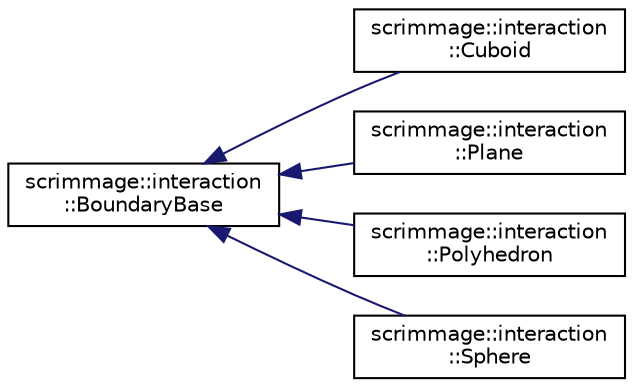 digraph "Graphical Class Hierarchy"
{
 // LATEX_PDF_SIZE
  edge [fontname="Helvetica",fontsize="10",labelfontname="Helvetica",labelfontsize="10"];
  node [fontname="Helvetica",fontsize="10",shape=record];
  rankdir="LR";
  Node0 [label="scrimmage::interaction\l::BoundaryBase",height=0.2,width=0.4,color="black", fillcolor="white", style="filled",URL="$classscrimmage_1_1interaction_1_1BoundaryBase.html",tooltip=" "];
  Node0 -> Node1 [dir="back",color="midnightblue",fontsize="10",style="solid",fontname="Helvetica"];
  Node1 [label="scrimmage::interaction\l::Cuboid",height=0.2,width=0.4,color="black", fillcolor="white", style="filled",URL="$classscrimmage_1_1interaction_1_1Cuboid.html",tooltip=" "];
  Node0 -> Node2 [dir="back",color="midnightblue",fontsize="10",style="solid",fontname="Helvetica"];
  Node2 [label="scrimmage::interaction\l::Plane",height=0.2,width=0.4,color="black", fillcolor="white", style="filled",URL="$classscrimmage_1_1interaction_1_1Plane.html",tooltip=" "];
  Node0 -> Node3 [dir="back",color="midnightblue",fontsize="10",style="solid",fontname="Helvetica"];
  Node3 [label="scrimmage::interaction\l::Polyhedron",height=0.2,width=0.4,color="black", fillcolor="white", style="filled",URL="$classscrimmage_1_1interaction_1_1Polyhedron.html",tooltip=" "];
  Node0 -> Node4 [dir="back",color="midnightblue",fontsize="10",style="solid",fontname="Helvetica"];
  Node4 [label="scrimmage::interaction\l::Sphere",height=0.2,width=0.4,color="black", fillcolor="white", style="filled",URL="$classscrimmage_1_1interaction_1_1Sphere.html",tooltip=" "];
}
